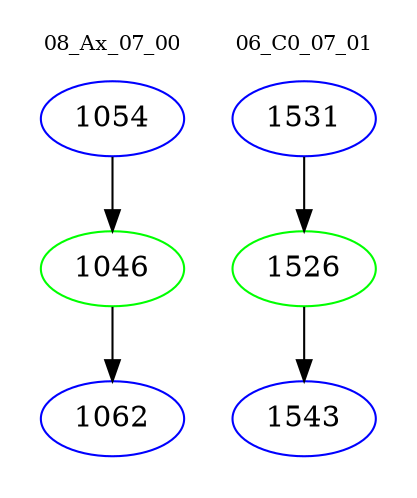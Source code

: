 digraph{
subgraph cluster_0 {
color = white
label = "08_Ax_07_00";
fontsize=10;
T0_1054 [label="1054", color="blue"]
T0_1054 -> T0_1046 [color="black"]
T0_1046 [label="1046", color="green"]
T0_1046 -> T0_1062 [color="black"]
T0_1062 [label="1062", color="blue"]
}
subgraph cluster_1 {
color = white
label = "06_C0_07_01";
fontsize=10;
T1_1531 [label="1531", color="blue"]
T1_1531 -> T1_1526 [color="black"]
T1_1526 [label="1526", color="green"]
T1_1526 -> T1_1543 [color="black"]
T1_1543 [label="1543", color="blue"]
}
}
